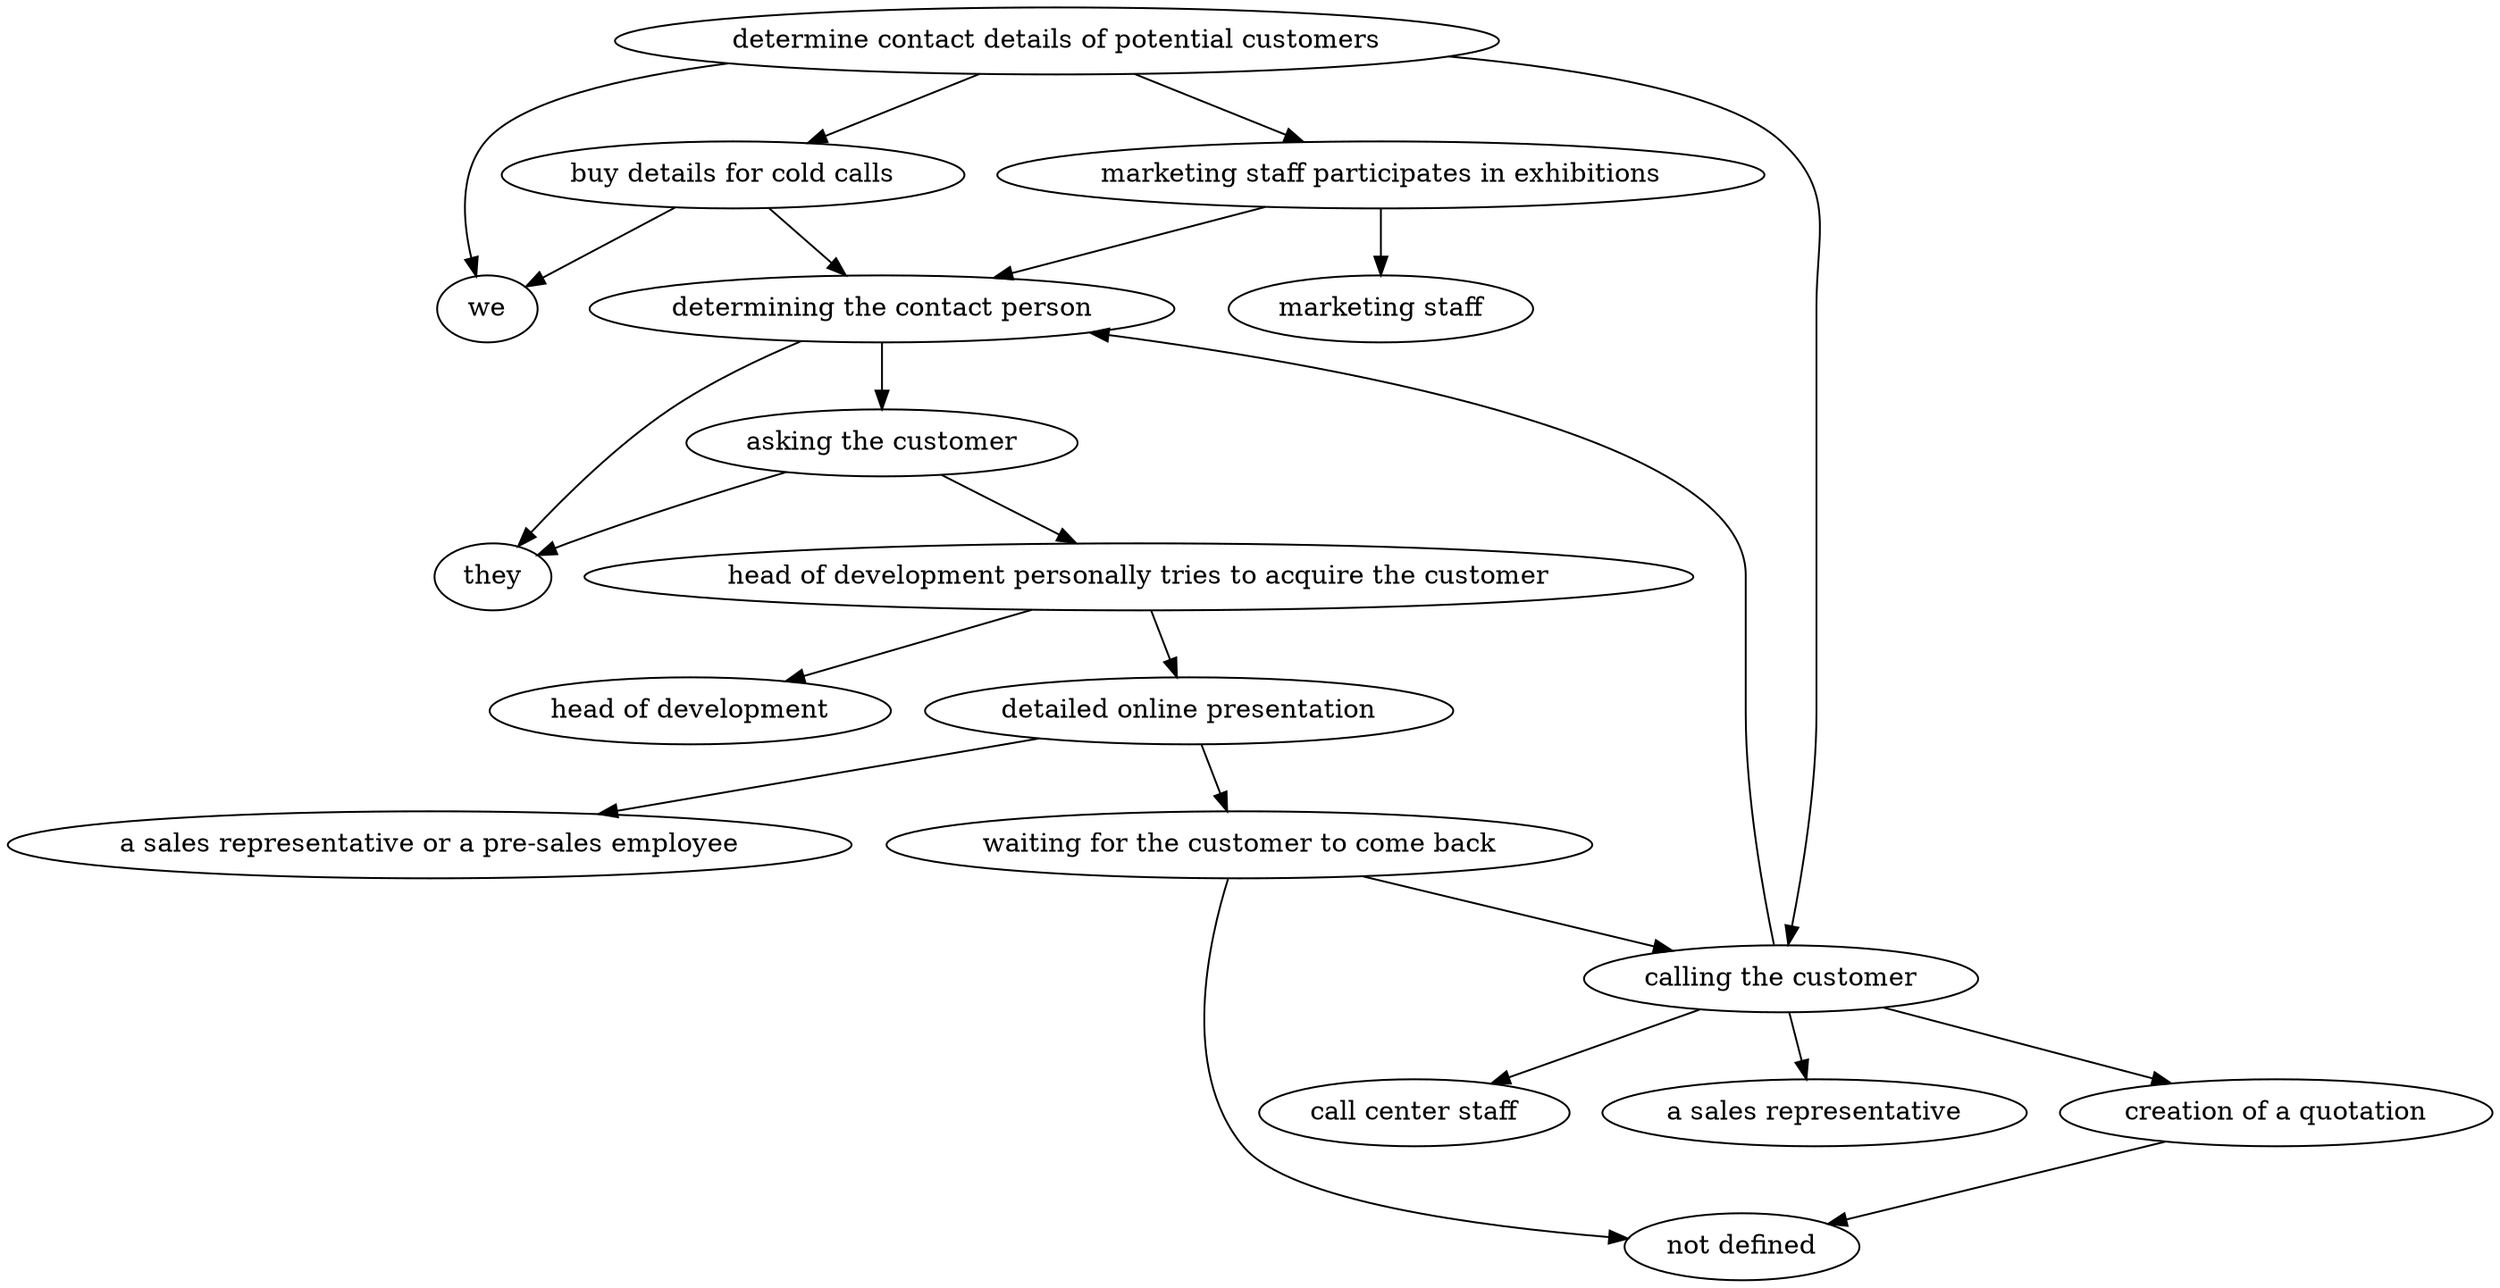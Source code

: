 strict digraph "doc-6.4" {
	graph [name="doc-6.4"];
	"determine contact details of potential customers"	[attrs="{'type': 'Activity', 'label': 'determine contact details of potential customers'}"];
	"buy details for cold calls"	[attrs="{'type': 'Activity', 'label': 'buy details for cold calls'}"];
	"determine contact details of potential customers" -> "buy details for cold calls"	[attrs="{'type': 'flow', 'label': 'flow'}"];
	"marketing staff participates in exhibitions"	[attrs="{'type': 'Activity', 'label': 'marketing staff participates in exhibitions'}"];
	"determine contact details of potential customers" -> "marketing staff participates in exhibitions"	[attrs="{'type': 'flow', 'label': 'flow'}"];
	"calling the customer"	[attrs="{'type': 'Activity', 'label': 'calling the customer'}"];
	"determine contact details of potential customers" -> "calling the customer"	[attrs="{'type': 'flow', 'label': 'flow'}"];
	we	[attrs="{'type': 'Actor', 'label': 'we'}"];
	"determine contact details of potential customers" -> we	[attrs="{'type': 'actor performer', 'label': 'actor performer'}"];
	"determining the contact person"	[attrs="{'type': 'Activity', 'label': 'determining the contact person'}"];
	"buy details for cold calls" -> "determining the contact person"	[attrs="{'type': 'flow', 'label': 'flow'}"];
	"buy details for cold calls" -> we	[attrs="{'type': 'actor performer', 'label': 'actor performer'}"];
	"marketing staff participates in exhibitions" -> "determining the contact person"	[attrs="{'type': 'flow', 'label': 'flow'}"];
	"marketing staff"	[attrs="{'type': 'Actor', 'label': 'marketing staff'}"];
	"marketing staff participates in exhibitions" -> "marketing staff"	[attrs="{'type': 'actor performer', 'label': 'actor performer'}"];
	"calling the customer" -> "determining the contact person"	[attrs="{'type': 'flow', 'label': 'flow'}"];
	"creation of a quotation"	[attrs="{'type': 'Activity', 'label': 'creation of a quotation'}"];
	"calling the customer" -> "creation of a quotation"	[attrs="{'type': 'flow', 'label': 'flow'}"];
	"call center staff"	[attrs="{'type': 'Actor', 'label': 'call center staff'}"];
	"calling the customer" -> "call center staff"	[attrs="{'type': 'actor performer', 'label': 'actor performer'}"];
	"a sales representative"	[attrs="{'type': 'Actor', 'label': 'a sales representative'}"];
	"calling the customer" -> "a sales representative"	[attrs="{'type': 'actor performer', 'label': 'actor performer'}"];
	"asking the customer"	[attrs="{'type': 'Activity', 'label': 'asking the customer'}"];
	"determining the contact person" -> "asking the customer"	[attrs="{'type': 'flow', 'label': 'flow'}"];
	they	[attrs="{'type': 'Actor', 'label': 'they'}"];
	"determining the contact person" -> they	[attrs="{'type': 'actor performer', 'label': 'actor performer'}"];
	"head of development personally tries to acquire the customer"	[attrs="{'type': 'Activity', 'label': 'head of development personally tries to acquire the customer'}"];
	"asking the customer" -> "head of development personally tries to acquire the customer"	[attrs="{'type': 'flow', 'label': 'flow'}"];
	"asking the customer" -> they	[attrs="{'type': 'actor performer', 'label': 'actor performer'}"];
	"detailed online presentation"	[attrs="{'type': 'Activity', 'label': 'detailed online presentation'}"];
	"head of development personally tries to acquire the customer" -> "detailed online presentation"	[attrs="{'type': 'flow', 'label': 'flow'}"];
	"head of development"	[attrs="{'type': 'Actor', 'label': 'head of development'}"];
	"head of development personally tries to acquire the customer" -> "head of development"	[attrs="{'type': 'actor performer', 'label': 'actor performer'}"];
	"waiting for the customer to come back"	[attrs="{'type': 'Activity', 'label': 'waiting for the customer to come back'}"];
	"detailed online presentation" -> "waiting for the customer to come back"	[attrs="{'type': 'flow', 'label': 'flow'}"];
	"a sales representative or a pre-sales employee"	[attrs="{'type': 'Actor', 'label': 'a sales representative or a pre-sales employee'}"];
	"detailed online presentation" -> "a sales representative or a pre-sales employee"	[attrs="{'type': 'actor performer', 'label': 'actor performer'}"];
	"waiting for the customer to come back" -> "calling the customer"	[attrs="{'type': 'flow', 'label': 'flow'}"];
	"not defined"	[attrs="{'type': 'Actor', 'label': 'not defined'}"];
	"waiting for the customer to come back" -> "not defined"	[attrs="{'type': 'actor performer', 'label': 'actor performer'}"];
	"creation of a quotation" -> "not defined"	[attrs="{'type': 'actor performer', 'label': 'actor performer'}"];
}
